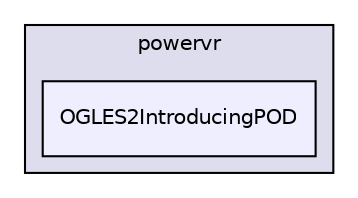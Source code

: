 digraph "PVR/SDK_3.4/Examples/Beginner/07_IntroducingPOD/OGLES2/Build/Android/src/com/powervr/OGLES2IntroducingPOD" {
  compound=true
  node [ fontsize="10", fontname="Helvetica"];
  edge [ labelfontsize="10", labelfontname="Helvetica"];
  subgraph clusterdir_cec7e573c84edaaaf5cdc45d8b7f2412 {
    graph [ bgcolor="#ddddee", pencolor="black", label="powervr" fontname="Helvetica", fontsize="10", URL="dir_cec7e573c84edaaaf5cdc45d8b7f2412.html"]
  dir_d671b910b1589b3613a6613cb5733cf7 [shape=box, label="OGLES2IntroducingPOD", style="filled", fillcolor="#eeeeff", pencolor="black", URL="dir_d671b910b1589b3613a6613cb5733cf7.html"];
  }
}
